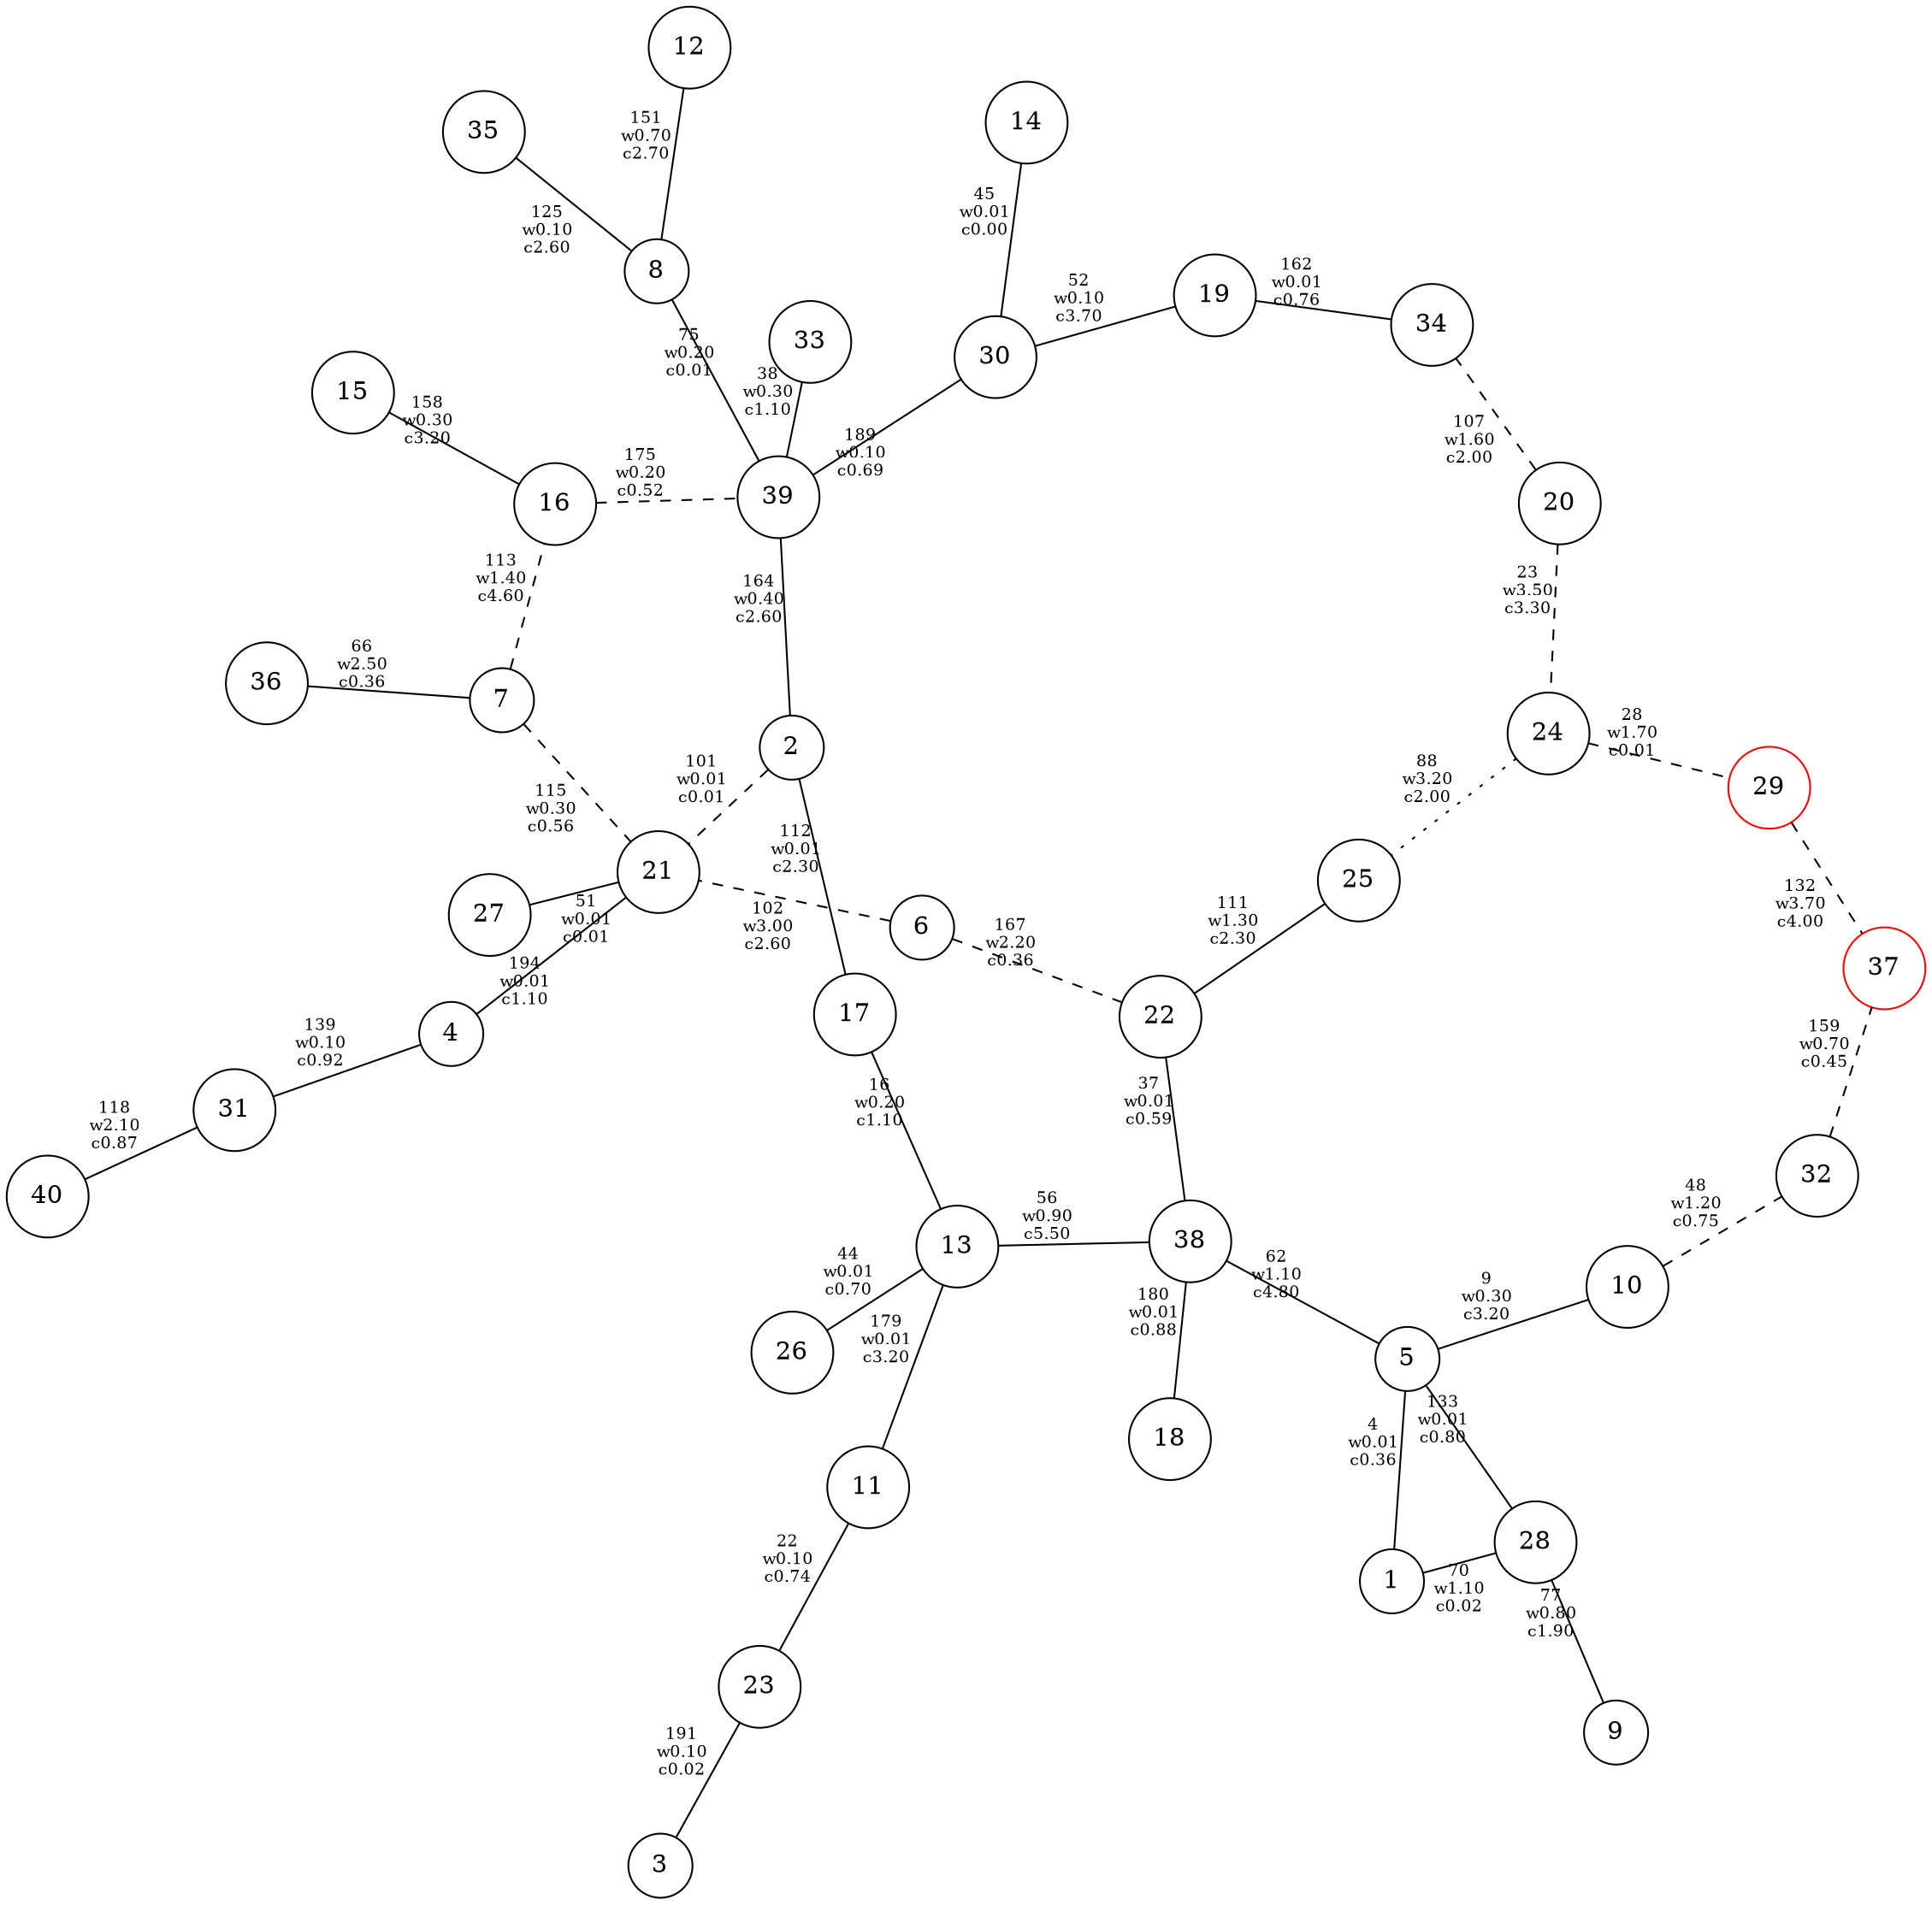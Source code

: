 strict graph {
	graph [layout=neato,overlap=scale,mode=KK,Damping=.95];
	node [label="\N"];
	graph [bb="0,0,783.91,901.2"];
1 [ label = "1", shape=circle , color = "black" ];
2 [ label = "2", shape=circle , color = "black" ];
3 [ label = "3", shape=circle , color = "black" ];
4 [ label = "4", shape=circle , color = "black" ];
5 [ label = "5", shape=circle , color = "black" ];
6 [ label = "6", shape=circle , color = "black" ];
7 [ label = "7", shape=circle , color = "black" ];
8 [ label = "8", shape=circle , color = "black" ];
9 [ label = "9", shape=circle , color = "black" ];
10 [ label = "10", shape=circle , color = "black" ];
11 [ label = "11", shape=circle , color = "black" ];
12 [ label = "12", shape=circle , color = "black" ];
13 [ label = "13", shape=circle , color = "black" ];
14 [ label = "14", shape=circle , color = "black" ];
15 [ label = "15", shape=circle , color = "black" ];
16 [ label = "16", shape=circle , color = "black" ];
17 [ label = "17", shape=circle , color = "black" ];
18 [ label = "18", shape=circle , color = "black" ];
19 [ label = "19", shape=circle , color = "black" ];
20 [ label = "20", shape=circle , color = "black" ];
21 [ label = "21", shape=circle , color = "black" ];
22 [ label = "22", shape=circle , color = "black" ];
23 [ label = "23", shape=circle , color = "black" ];
24 [ label = "24", shape=circle , color = "black" ];
25 [ label = "25", shape=circle , color = "black" ];
26 [ label = "26", shape=circle , color = "black" ];
27 [ label = "27", shape=circle , color = "black" ];
28 [ label = "28", shape=circle , color = "black" ];
29 [ label = "29", shape=circle , color = "#ff0000" ];
30 [ label = "30", shape=circle , color = "black" ];
31 [ label = "31", shape=circle , color = "black" ];
32 [ label = "32", shape=circle , color = "black" ];
33 [ label = "33", shape=circle , color = "black" ];
34 [ label = "34", shape=circle , color = "black" ];
35 [ label = "35", shape=circle , color = "black" ];
36 [ label = "36", shape=circle , color = "black" ];
37 [ label = "37", shape=circle , color = "#ff0000" ];
38 [ label = "38", shape=circle , color = "black" ];
39 [ label = "39", shape=circle , color = "black" ];
40 [ label = "40", shape=circle , color = "black" ];
1 -- 5 [ label = "4\nw0.01\nc0.36", fontsize=9, color="black" , style=solid ];
5 -- 10 [ label = "9\nw0.30\nc3.20", fontsize=9, color="black" , style=solid ];
13 -- 17 [ label = "16\nw0.20\nc1.10", fontsize=9, color="black" , style=solid ];
11 -- 23 [ label = "22\nw0.10\nc0.74", fontsize=9, color="black" , style=solid ];
22 -- 38 [ label = "37\nw0.01\nc0.59", fontsize=9, color="black" , style=solid ];
33 -- 39 [ label = "38\nw0.30\nc1.10", fontsize=9, color="black" , style=solid ];
13 -- 26 [ label = "44\nw0.01\nc0.70", fontsize=9, color="black" , style=solid ];
14 -- 30 [ label = "45\nw0.01\nc0.00", fontsize=9, color="black" , style=solid ];
21 -- 27 [ label = "51\nw0.01\nc0.01", fontsize=9, color="black" , style=solid ];
19 -- 30 [ label = "52\nw0.10\nc3.70", fontsize=9, color="black" , style=solid ];
13 -- 38 [ label = "56\nw0.90\nc5.50", fontsize=9, color="black" , style=solid ];
5 -- 38 [ label = "62\nw1.10\nc4.80", fontsize=9, color="black" , style=solid ];
7 -- 36 [ label = "66\nw2.50\nc0.36", fontsize=9, color="black" , style=solid ];
1 -- 28 [ label = "70\nw1.10\nc0.02", fontsize=9, color="black" , style=solid ];
8 -- 39 [ label = "75\nw0.20\nc0.01", fontsize=9, color="black" , style=solid ];
9 -- 28 [ label = "77\nw0.80\nc1.90", fontsize=9, color="black" , style=solid ];
22 -- 25 [ label = "111\nw1.30\nc2.30", fontsize=9, color="black" , style=solid ];
2 -- 17 [ label = "112\nw0.01\nc2.30", fontsize=9, color="black" , style=solid ];
31 -- 40 [ label = "118\nw2.10\nc0.87", fontsize=9, color="black" , style=solid ];
8 -- 35 [ label = "125\nw0.10\nc2.60", fontsize=9, color="black" , style=solid ];
5 -- 28 [ label = "133\nw0.01\nc0.80", fontsize=9, color="black" , style=solid ];
4 -- 31 [ label = "139\nw0.10\nc0.92", fontsize=9, color="black" , style=solid ];
8 -- 12 [ label = "151\nw0.70\nc2.70", fontsize=9, color="black" , style=solid ];
15 -- 16 [ label = "158\nw0.30\nc3.20", fontsize=9, color="black" , style=solid ];
19 -- 34 [ label = "162\nw0.01\nc0.76", fontsize=9, color="black" , style=solid ];
2 -- 39 [ label = "164\nw0.40\nc2.60", fontsize=9, color="black" , style=solid ];
11 -- 13 [ label = "179\nw0.01\nc3.20", fontsize=9, color="black" , style=solid ];
18 -- 38 [ label = "180\nw0.01\nc0.88", fontsize=9, color="black" , style=solid ];
30 -- 39 [ label = "189\nw0.10\nc0.69", fontsize=9, color="black" , style=solid ];
3 -- 23 [ label = "191\nw0.10\nc0.02", fontsize=9, color="black" , style=solid ];
4 -- 21 [ label = "194\nw0.01\nc1.10", fontsize=9, color="black" , style=solid ];
29 -- 37 [ label = "132\nw3.70\nc4.00", fontsize=9, color="black" , style=dashed ];
20 -- 24 [ label = "23\nw3.50\nc3.30", fontsize=9, color="black" , style=dashed ];
6 -- 21 [ label = "102\nw3.00\nc2.60", fontsize=9, color="black" , style=dashed ];
6 -- 22 [ label = "167\nw2.20\nc0.36", fontsize=9, color="black" , style=dashed ];
24 -- 29 [ label = "28\nw1.70\nc0.01", fontsize=9, color="black" , style=dashed ];
20 -- 34 [ label = "107\nw1.60\nc2.00", fontsize=9, color="black" , style=dashed ];
7 -- 16 [ label = "113\nw1.40\nc4.60", fontsize=9, color="black" , style=dashed ];
10 -- 32 [ label = "48\nw1.20\nc0.75", fontsize=9, color="black" , style=dashed ];
32 -- 37 [ label = "159\nw0.70\nc0.45", fontsize=9, color="black" , style=dashed ];
7 -- 21 [ label = "115\nw0.30\nc0.56", fontsize=9, color="black" , style=dashed ];
16 -- 39 [ label = "175\nw0.20\nc0.52", fontsize=9, color="black" , style=dashed ];
2 -- 21 [ label = "101\nw0.01\nc0.01", fontsize=9, color="black" , style=dashed ];
24 -- 25 [ label = "88\nw3.20\nc2.00", fontsize=9, color="black" , style=dotted ];
}
